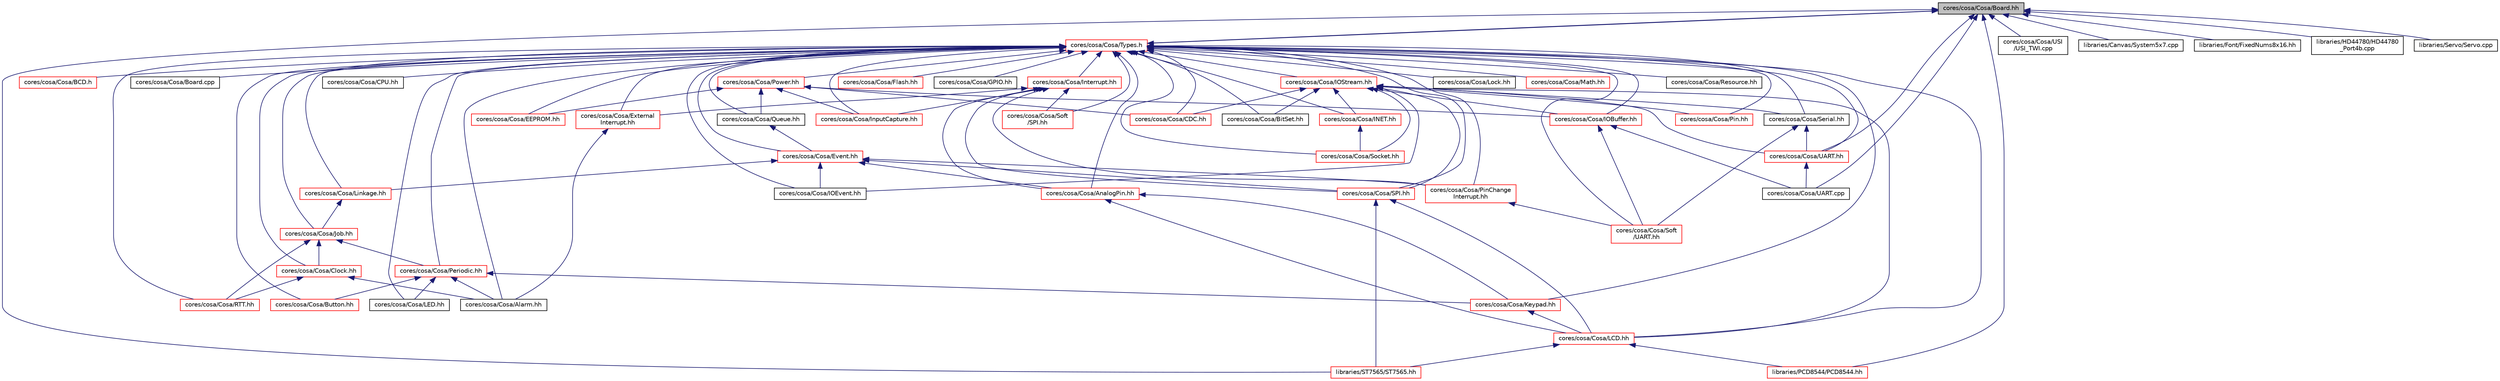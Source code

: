 digraph "cores/cosa/Cosa/Board.hh"
{
  edge [fontname="Helvetica",fontsize="10",labelfontname="Helvetica",labelfontsize="10"];
  node [fontname="Helvetica",fontsize="10",shape=record];
  Node1 [label="cores/cosa/Cosa/Board.hh",height=0.2,width=0.4,color="black", fillcolor="grey75", style="filled", fontcolor="black"];
  Node1 -> Node2 [dir="back",color="midnightblue",fontsize="10",style="solid",fontname="Helvetica"];
  Node2 [label="cores/cosa/Cosa/Types.h",height=0.2,width=0.4,color="red", fillcolor="white", style="filled",URL="$d7/df8/Types_8h.html"];
  Node2 -> Node3 [dir="back",color="midnightblue",fontsize="10",style="solid",fontname="Helvetica"];
  Node3 [label="cores/cosa/Cosa/Alarm.hh",height=0.2,width=0.4,color="black", fillcolor="white", style="filled",URL="$d8/dfc/Alarm_8hh.html"];
  Node2 -> Node4 [dir="back",color="midnightblue",fontsize="10",style="solid",fontname="Helvetica"];
  Node4 [label="cores/cosa/Cosa/AnalogPin.hh",height=0.2,width=0.4,color="red", fillcolor="white", style="filled",URL="$d3/def/AnalogPin_8hh.html"];
  Node4 -> Node5 [dir="back",color="midnightblue",fontsize="10",style="solid",fontname="Helvetica"];
  Node5 [label="cores/cosa/Cosa/Keypad.hh",height=0.2,width=0.4,color="red", fillcolor="white", style="filled",URL="$d4/d76/Keypad_8hh.html"];
  Node5 -> Node6 [dir="back",color="midnightblue",fontsize="10",style="solid",fontname="Helvetica"];
  Node6 [label="cores/cosa/Cosa/LCD.hh",height=0.2,width=0.4,color="red", fillcolor="white", style="filled",URL="$d3/d9c/LCD_8hh.html"];
  Node6 -> Node7 [dir="back",color="midnightblue",fontsize="10",style="solid",fontname="Helvetica"];
  Node7 [label="libraries/PCD8544/PCD8544.hh",height=0.2,width=0.4,color="red", fillcolor="white", style="filled",URL="$de/d84/PCD8544_8hh.html"];
  Node6 -> Node8 [dir="back",color="midnightblue",fontsize="10",style="solid",fontname="Helvetica"];
  Node8 [label="libraries/ST7565/ST7565.hh",height=0.2,width=0.4,color="red", fillcolor="white", style="filled",URL="$d7/da9/ST7565_8hh.html"];
  Node4 -> Node6 [dir="back",color="midnightblue",fontsize="10",style="solid",fontname="Helvetica"];
  Node2 -> Node9 [dir="back",color="midnightblue",fontsize="10",style="solid",fontname="Helvetica"];
  Node9 [label="cores/cosa/Cosa/BCD.h",height=0.2,width=0.4,color="red", fillcolor="white", style="filled",URL="$d0/d1e/BCD_8h.html"];
  Node2 -> Node10 [dir="back",color="midnightblue",fontsize="10",style="solid",fontname="Helvetica"];
  Node10 [label="cores/cosa/Cosa/BitSet.hh",height=0.2,width=0.4,color="black", fillcolor="white", style="filled",URL="$d6/d2f/BitSet_8hh.html"];
  Node2 -> Node11 [dir="back",color="midnightblue",fontsize="10",style="solid",fontname="Helvetica"];
  Node11 [label="cores/cosa/Cosa/Board.cpp",height=0.2,width=0.4,color="black", fillcolor="white", style="filled",URL="$d6/dbe/Board_8cpp.html"];
  Node2 -> Node1 [dir="back",color="midnightblue",fontsize="10",style="solid",fontname="Helvetica"];
  Node2 -> Node12 [dir="back",color="midnightblue",fontsize="10",style="solid",fontname="Helvetica"];
  Node12 [label="cores/cosa/Cosa/Button.hh",height=0.2,width=0.4,color="red", fillcolor="white", style="filled",URL="$db/d3a/Button_8hh.html"];
  Node2 -> Node13 [dir="back",color="midnightblue",fontsize="10",style="solid",fontname="Helvetica"];
  Node13 [label="cores/cosa/Cosa/CDC.hh",height=0.2,width=0.4,color="red", fillcolor="white", style="filled",URL="$df/d42/CDC_8hh.html"];
  Node2 -> Node14 [dir="back",color="midnightblue",fontsize="10",style="solid",fontname="Helvetica"];
  Node14 [label="cores/cosa/Cosa/Clock.hh",height=0.2,width=0.4,color="red", fillcolor="white", style="filled",URL="$de/d89/Clock_8hh.html"];
  Node14 -> Node3 [dir="back",color="midnightblue",fontsize="10",style="solid",fontname="Helvetica"];
  Node14 -> Node15 [dir="back",color="midnightblue",fontsize="10",style="solid",fontname="Helvetica"];
  Node15 [label="cores/cosa/Cosa/RTT.hh",height=0.2,width=0.4,color="red", fillcolor="white", style="filled",URL="$d3/dfc/RTT_8hh.html"];
  Node2 -> Node16 [dir="back",color="midnightblue",fontsize="10",style="solid",fontname="Helvetica"];
  Node16 [label="cores/cosa/Cosa/CPU.hh",height=0.2,width=0.4,color="black", fillcolor="white", style="filled",URL="$df/d41/CPU_8hh.html"];
  Node2 -> Node17 [dir="back",color="midnightblue",fontsize="10",style="solid",fontname="Helvetica"];
  Node17 [label="cores/cosa/Cosa/EEPROM.hh",height=0.2,width=0.4,color="red", fillcolor="white", style="filled",URL="$d8/db4/EEPROM_8hh.html"];
  Node2 -> Node18 [dir="back",color="midnightblue",fontsize="10",style="solid",fontname="Helvetica"];
  Node18 [label="cores/cosa/Cosa/Event.hh",height=0.2,width=0.4,color="red", fillcolor="white", style="filled",URL="$d5/df2/Event_8hh.html"];
  Node18 -> Node4 [dir="back",color="midnightblue",fontsize="10",style="solid",fontname="Helvetica"];
  Node18 -> Node19 [dir="back",color="midnightblue",fontsize="10",style="solid",fontname="Helvetica"];
  Node19 [label="cores/cosa/Cosa/IOEvent.hh",height=0.2,width=0.4,color="black", fillcolor="white", style="filled",URL="$de/d38/IOEvent_8hh.html"];
  Node18 -> Node20 [dir="back",color="midnightblue",fontsize="10",style="solid",fontname="Helvetica"];
  Node20 [label="cores/cosa/Cosa/Linkage.hh",height=0.2,width=0.4,color="red", fillcolor="white", style="filled",URL="$d5/d96/Linkage_8hh.html"];
  Node20 -> Node21 [dir="back",color="midnightblue",fontsize="10",style="solid",fontname="Helvetica"];
  Node21 [label="cores/cosa/Cosa/Job.hh",height=0.2,width=0.4,color="red", fillcolor="white", style="filled",URL="$d7/d3d/Job_8hh.html"];
  Node21 -> Node14 [dir="back",color="midnightblue",fontsize="10",style="solid",fontname="Helvetica"];
  Node21 -> Node22 [dir="back",color="midnightblue",fontsize="10",style="solid",fontname="Helvetica"];
  Node22 [label="cores/cosa/Cosa/Periodic.hh",height=0.2,width=0.4,color="red", fillcolor="white", style="filled",URL="$de/d68/Periodic_8hh.html"];
  Node22 -> Node3 [dir="back",color="midnightblue",fontsize="10",style="solid",fontname="Helvetica"];
  Node22 -> Node12 [dir="back",color="midnightblue",fontsize="10",style="solid",fontname="Helvetica"];
  Node22 -> Node5 [dir="back",color="midnightblue",fontsize="10",style="solid",fontname="Helvetica"];
  Node22 -> Node23 [dir="back",color="midnightblue",fontsize="10",style="solid",fontname="Helvetica"];
  Node23 [label="cores/cosa/Cosa/LED.hh",height=0.2,width=0.4,color="black", fillcolor="white", style="filled",URL="$d0/d00/LED_8hh.html"];
  Node21 -> Node15 [dir="back",color="midnightblue",fontsize="10",style="solid",fontname="Helvetica"];
  Node18 -> Node24 [dir="back",color="midnightblue",fontsize="10",style="solid",fontname="Helvetica"];
  Node24 [label="cores/cosa/Cosa/PinChange\lInterrupt.hh",height=0.2,width=0.4,color="red", fillcolor="white", style="filled",URL="$d1/d75/PinChangeInterrupt_8hh.html"];
  Node24 -> Node25 [dir="back",color="midnightblue",fontsize="10",style="solid",fontname="Helvetica"];
  Node25 [label="cores/cosa/Cosa/Soft\l/UART.hh",height=0.2,width=0.4,color="red", fillcolor="white", style="filled",URL="$df/de7/Soft_2UART_8hh.html"];
  Node18 -> Node26 [dir="back",color="midnightblue",fontsize="10",style="solid",fontname="Helvetica"];
  Node26 [label="cores/cosa/Cosa/SPI.hh",height=0.2,width=0.4,color="red", fillcolor="white", style="filled",URL="$d2/d43/SPI_8hh.html"];
  Node26 -> Node6 [dir="back",color="midnightblue",fontsize="10",style="solid",fontname="Helvetica"];
  Node26 -> Node8 [dir="back",color="midnightblue",fontsize="10",style="solid",fontname="Helvetica"];
  Node2 -> Node27 [dir="back",color="midnightblue",fontsize="10",style="solid",fontname="Helvetica"];
  Node27 [label="cores/cosa/Cosa/External\lInterrupt.hh",height=0.2,width=0.4,color="red", fillcolor="white", style="filled",URL="$dd/d37/ExternalInterrupt_8hh.html"];
  Node27 -> Node3 [dir="back",color="midnightblue",fontsize="10",style="solid",fontname="Helvetica"];
  Node2 -> Node28 [dir="back",color="midnightblue",fontsize="10",style="solid",fontname="Helvetica"];
  Node28 [label="cores/cosa/Cosa/Flash.hh",height=0.2,width=0.4,color="red", fillcolor="white", style="filled",URL="$d5/d6e/Flash_8hh.html"];
  Node2 -> Node29 [dir="back",color="midnightblue",fontsize="10",style="solid",fontname="Helvetica"];
  Node29 [label="cores/cosa/Cosa/GPIO.hh",height=0.2,width=0.4,color="black", fillcolor="white", style="filled",URL="$d3/dbf/GPIO_8hh.html"];
  Node2 -> Node30 [dir="back",color="midnightblue",fontsize="10",style="solid",fontname="Helvetica"];
  Node30 [label="cores/cosa/Cosa/INET.hh",height=0.2,width=0.4,color="red", fillcolor="white", style="filled",URL="$d7/d77/INET_8hh.html"];
  Node30 -> Node31 [dir="back",color="midnightblue",fontsize="10",style="solid",fontname="Helvetica"];
  Node31 [label="cores/cosa/Cosa/Socket.hh",height=0.2,width=0.4,color="red", fillcolor="white", style="filled",URL="$df/d1c/Socket_8hh.html"];
  Node2 -> Node32 [dir="back",color="midnightblue",fontsize="10",style="solid",fontname="Helvetica"];
  Node32 [label="cores/cosa/Cosa/InputCapture.hh",height=0.2,width=0.4,color="red", fillcolor="white", style="filled",URL="$de/d74/InputCapture_8hh.html"];
  Node2 -> Node33 [dir="back",color="midnightblue",fontsize="10",style="solid",fontname="Helvetica"];
  Node33 [label="cores/cosa/Cosa/Interrupt.hh",height=0.2,width=0.4,color="red", fillcolor="white", style="filled",URL="$de/d0b/Interrupt_8hh.html"];
  Node33 -> Node4 [dir="back",color="midnightblue",fontsize="10",style="solid",fontname="Helvetica"];
  Node33 -> Node27 [dir="back",color="midnightblue",fontsize="10",style="solid",fontname="Helvetica"];
  Node33 -> Node32 [dir="back",color="midnightblue",fontsize="10",style="solid",fontname="Helvetica"];
  Node33 -> Node24 [dir="back",color="midnightblue",fontsize="10",style="solid",fontname="Helvetica"];
  Node33 -> Node34 [dir="back",color="midnightblue",fontsize="10",style="solid",fontname="Helvetica"];
  Node34 [label="cores/cosa/Cosa/Soft\l/SPI.hh",height=0.2,width=0.4,color="red", fillcolor="white", style="filled",URL="$de/de6/Soft_2SPI_8hh.html"];
  Node33 -> Node26 [dir="back",color="midnightblue",fontsize="10",style="solid",fontname="Helvetica"];
  Node2 -> Node35 [dir="back",color="midnightblue",fontsize="10",style="solid",fontname="Helvetica"];
  Node35 [label="cores/cosa/Cosa/IOBuffer.hh",height=0.2,width=0.4,color="red", fillcolor="white", style="filled",URL="$d7/de5/IOBuffer_8hh.html"];
  Node35 -> Node25 [dir="back",color="midnightblue",fontsize="10",style="solid",fontname="Helvetica"];
  Node35 -> Node36 [dir="back",color="midnightblue",fontsize="10",style="solid",fontname="Helvetica"];
  Node36 [label="cores/cosa/Cosa/UART.cpp",height=0.2,width=0.4,color="black", fillcolor="white", style="filled",URL="$d0/da0/UART_8cpp.html"];
  Node2 -> Node19 [dir="back",color="midnightblue",fontsize="10",style="solid",fontname="Helvetica"];
  Node2 -> Node37 [dir="back",color="midnightblue",fontsize="10",style="solid",fontname="Helvetica"];
  Node37 [label="cores/cosa/Cosa/IOStream.hh",height=0.2,width=0.4,color="red", fillcolor="white", style="filled",URL="$d0/dcf/IOStream_8hh.html"];
  Node37 -> Node10 [dir="back",color="midnightblue",fontsize="10",style="solid",fontname="Helvetica"];
  Node37 -> Node13 [dir="back",color="midnightblue",fontsize="10",style="solid",fontname="Helvetica"];
  Node37 -> Node30 [dir="back",color="midnightblue",fontsize="10",style="solid",fontname="Helvetica"];
  Node37 -> Node35 [dir="back",color="midnightblue",fontsize="10",style="solid",fontname="Helvetica"];
  Node37 -> Node19 [dir="back",color="midnightblue",fontsize="10",style="solid",fontname="Helvetica"];
  Node37 -> Node6 [dir="back",color="midnightblue",fontsize="10",style="solid",fontname="Helvetica"];
  Node37 -> Node38 [dir="back",color="midnightblue",fontsize="10",style="solid",fontname="Helvetica"];
  Node38 [label="cores/cosa/Cosa/Pin.hh",height=0.2,width=0.4,color="red", fillcolor="white", style="filled",URL="$d9/d0a/Pin_8hh.html"];
  Node37 -> Node39 [dir="back",color="midnightblue",fontsize="10",style="solid",fontname="Helvetica"];
  Node39 [label="cores/cosa/Cosa/Serial.hh",height=0.2,width=0.4,color="black", fillcolor="white", style="filled",URL="$df/dd0/Serial_8hh.html"];
  Node39 -> Node25 [dir="back",color="midnightblue",fontsize="10",style="solid",fontname="Helvetica"];
  Node39 -> Node40 [dir="back",color="midnightblue",fontsize="10",style="solid",fontname="Helvetica"];
  Node40 [label="cores/cosa/Cosa/UART.hh",height=0.2,width=0.4,color="red", fillcolor="white", style="filled",URL="$d3/d14/UART_8hh.html"];
  Node40 -> Node36 [dir="back",color="midnightblue",fontsize="10",style="solid",fontname="Helvetica"];
  Node37 -> Node31 [dir="back",color="midnightblue",fontsize="10",style="solid",fontname="Helvetica"];
  Node37 -> Node26 [dir="back",color="midnightblue",fontsize="10",style="solid",fontname="Helvetica"];
  Node37 -> Node40 [dir="back",color="midnightblue",fontsize="10",style="solid",fontname="Helvetica"];
  Node2 -> Node21 [dir="back",color="midnightblue",fontsize="10",style="solid",fontname="Helvetica"];
  Node2 -> Node5 [dir="back",color="midnightblue",fontsize="10",style="solid",fontname="Helvetica"];
  Node2 -> Node6 [dir="back",color="midnightblue",fontsize="10",style="solid",fontname="Helvetica"];
  Node2 -> Node23 [dir="back",color="midnightblue",fontsize="10",style="solid",fontname="Helvetica"];
  Node2 -> Node20 [dir="back",color="midnightblue",fontsize="10",style="solid",fontname="Helvetica"];
  Node2 -> Node41 [dir="back",color="midnightblue",fontsize="10",style="solid",fontname="Helvetica"];
  Node41 [label="cores/cosa/Cosa/Lock.hh",height=0.2,width=0.4,color="black", fillcolor="white", style="filled",URL="$d4/d1c/Lock_8hh.html"];
  Node2 -> Node42 [dir="back",color="midnightblue",fontsize="10",style="solid",fontname="Helvetica"];
  Node42 [label="cores/cosa/Cosa/Math.hh",height=0.2,width=0.4,color="red", fillcolor="white", style="filled",URL="$d7/d7f/Math_8hh.html"];
  Node2 -> Node22 [dir="back",color="midnightblue",fontsize="10",style="solid",fontname="Helvetica"];
  Node2 -> Node38 [dir="back",color="midnightblue",fontsize="10",style="solid",fontname="Helvetica"];
  Node2 -> Node24 [dir="back",color="midnightblue",fontsize="10",style="solid",fontname="Helvetica"];
  Node2 -> Node43 [dir="back",color="midnightblue",fontsize="10",style="solid",fontname="Helvetica"];
  Node43 [label="cores/cosa/Cosa/Power.hh",height=0.2,width=0.4,color="red", fillcolor="white", style="filled",URL="$de/d82/Power_8hh.html"];
  Node43 -> Node13 [dir="back",color="midnightblue",fontsize="10",style="solid",fontname="Helvetica"];
  Node43 -> Node17 [dir="back",color="midnightblue",fontsize="10",style="solid",fontname="Helvetica"];
  Node43 -> Node32 [dir="back",color="midnightblue",fontsize="10",style="solid",fontname="Helvetica"];
  Node43 -> Node35 [dir="back",color="midnightblue",fontsize="10",style="solid",fontname="Helvetica"];
  Node43 -> Node44 [dir="back",color="midnightblue",fontsize="10",style="solid",fontname="Helvetica"];
  Node44 [label="cores/cosa/Cosa/Queue.hh",height=0.2,width=0.4,color="black", fillcolor="white", style="filled",URL="$d9/db9/Queue_8hh.html"];
  Node44 -> Node18 [dir="back",color="midnightblue",fontsize="10",style="solid",fontname="Helvetica"];
  Node2 -> Node44 [dir="back",color="midnightblue",fontsize="10",style="solid",fontname="Helvetica"];
  Node2 -> Node45 [dir="back",color="midnightblue",fontsize="10",style="solid",fontname="Helvetica"];
  Node45 [label="cores/cosa/Cosa/Resource.hh",height=0.2,width=0.4,color="black", fillcolor="white", style="filled",URL="$d9/d7a/Resource_8hh.html"];
  Node2 -> Node15 [dir="back",color="midnightblue",fontsize="10",style="solid",fontname="Helvetica"];
  Node2 -> Node39 [dir="back",color="midnightblue",fontsize="10",style="solid",fontname="Helvetica"];
  Node2 -> Node31 [dir="back",color="midnightblue",fontsize="10",style="solid",fontname="Helvetica"];
  Node2 -> Node34 [dir="back",color="midnightblue",fontsize="10",style="solid",fontname="Helvetica"];
  Node2 -> Node25 [dir="back",color="midnightblue",fontsize="10",style="solid",fontname="Helvetica"];
  Node2 -> Node26 [dir="back",color="midnightblue",fontsize="10",style="solid",fontname="Helvetica"];
  Node2 -> Node40 [dir="back",color="midnightblue",fontsize="10",style="solid",fontname="Helvetica"];
  Node1 -> Node36 [dir="back",color="midnightblue",fontsize="10",style="solid",fontname="Helvetica"];
  Node1 -> Node40 [dir="back",color="midnightblue",fontsize="10",style="solid",fontname="Helvetica"];
  Node1 -> Node46 [dir="back",color="midnightblue",fontsize="10",style="solid",fontname="Helvetica"];
  Node46 [label="cores/cosa/Cosa/USI\l/USI_TWI.cpp",height=0.2,width=0.4,color="black", fillcolor="white", style="filled",URL="$de/d24/USI__TWI_8cpp.html"];
  Node1 -> Node47 [dir="back",color="midnightblue",fontsize="10",style="solid",fontname="Helvetica"];
  Node47 [label="libraries/Canvas/System5x7.cpp",height=0.2,width=0.4,color="black", fillcolor="white", style="filled",URL="$d2/d20/System5x7_8cpp.html"];
  Node1 -> Node48 [dir="back",color="midnightblue",fontsize="10",style="solid",fontname="Helvetica"];
  Node48 [label="libraries/Font/FixedNums8x16.hh",height=0.2,width=0.4,color="black", fillcolor="white", style="filled",URL="$db/deb/FixedNums8x16_8hh.html"];
  Node1 -> Node49 [dir="back",color="midnightblue",fontsize="10",style="solid",fontname="Helvetica"];
  Node49 [label="libraries/HD44780/HD44780\l_Port4b.cpp",height=0.2,width=0.4,color="black", fillcolor="white", style="filled",URL="$da/d04/HD44780__Port4b_8cpp.html"];
  Node1 -> Node7 [dir="back",color="midnightblue",fontsize="10",style="solid",fontname="Helvetica"];
  Node1 -> Node50 [dir="back",color="midnightblue",fontsize="10",style="solid",fontname="Helvetica"];
  Node50 [label="libraries/Servo/Servo.cpp",height=0.2,width=0.4,color="black", fillcolor="white", style="filled",URL="$de/d56/Servo_8cpp.html"];
  Node1 -> Node8 [dir="back",color="midnightblue",fontsize="10",style="solid",fontname="Helvetica"];
}
